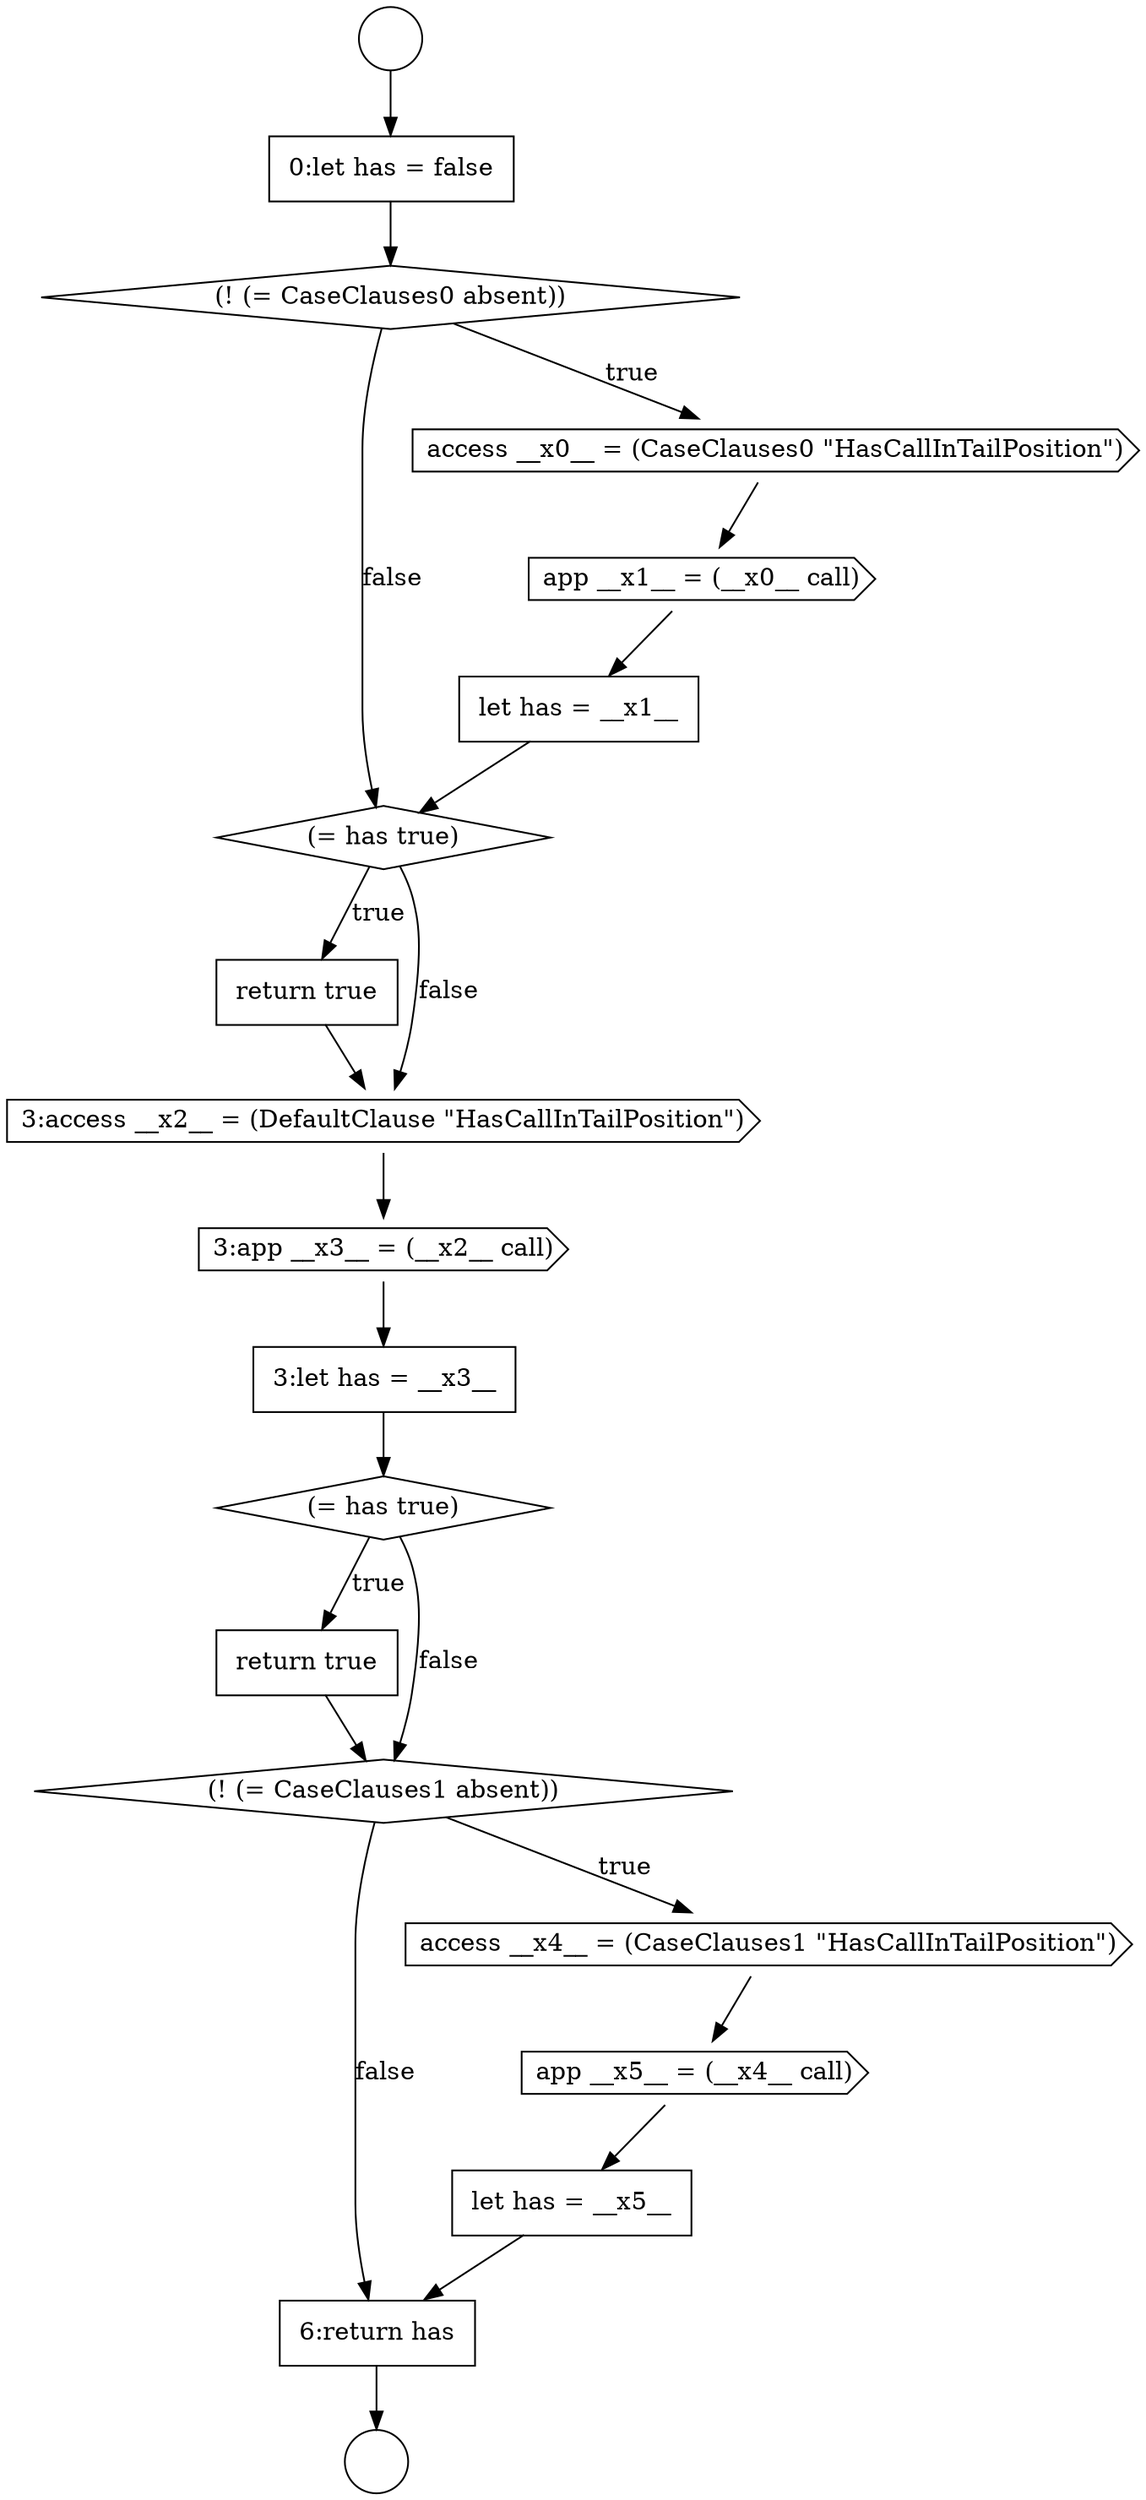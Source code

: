 digraph {
  node9273 [shape=none, margin=0, label=<<font color="black">
    <table border="0" cellborder="1" cellspacing="0" cellpadding="10">
      <tr><td align="left">return true</td></tr>
    </table>
  </font>> color="black" fillcolor="white" style=filled]
  node9268 [shape=diamond, label=<<font color="black">(! (= CaseClauses0 absent))</font>> color="black" fillcolor="white" style=filled]
  node9278 [shape=none, margin=0, label=<<font color="black">
    <table border="0" cellborder="1" cellspacing="0" cellpadding="10">
      <tr><td align="left">return true</td></tr>
    </table>
  </font>> color="black" fillcolor="white" style=filled]
  node9266 [shape=circle label=" " color="black" fillcolor="white" style=filled]
  node9283 [shape=none, margin=0, label=<<font color="black">
    <table border="0" cellborder="1" cellspacing="0" cellpadding="10">
      <tr><td align="left">6:return has</td></tr>
    </table>
  </font>> color="black" fillcolor="white" style=filled]
  node9272 [shape=diamond, label=<<font color="black">(= has true)</font>> color="black" fillcolor="white" style=filled]
  node9277 [shape=diamond, label=<<font color="black">(= has true)</font>> color="black" fillcolor="white" style=filled]
  node9269 [shape=cds, label=<<font color="black">access __x0__ = (CaseClauses0 &quot;HasCallInTailPosition&quot;)</font>> color="black" fillcolor="white" style=filled]
  node9276 [shape=none, margin=0, label=<<font color="black">
    <table border="0" cellborder="1" cellspacing="0" cellpadding="10">
      <tr><td align="left">3:let has = __x3__</td></tr>
    </table>
  </font>> color="black" fillcolor="white" style=filled]
  node9270 [shape=cds, label=<<font color="black">app __x1__ = (__x0__ call)</font>> color="black" fillcolor="white" style=filled]
  node9281 [shape=cds, label=<<font color="black">app __x5__ = (__x4__ call)</font>> color="black" fillcolor="white" style=filled]
  node9274 [shape=cds, label=<<font color="black">3:access __x2__ = (DefaultClause &quot;HasCallInTailPosition&quot;)</font>> color="black" fillcolor="white" style=filled]
  node9279 [shape=diamond, label=<<font color="black">(! (= CaseClauses1 absent))</font>> color="black" fillcolor="white" style=filled]
  node9267 [shape=none, margin=0, label=<<font color="black">
    <table border="0" cellborder="1" cellspacing="0" cellpadding="10">
      <tr><td align="left">0:let has = false</td></tr>
    </table>
  </font>> color="black" fillcolor="white" style=filled]
  node9275 [shape=cds, label=<<font color="black">3:app __x3__ = (__x2__ call)</font>> color="black" fillcolor="white" style=filled]
  node9280 [shape=cds, label=<<font color="black">access __x4__ = (CaseClauses1 &quot;HasCallInTailPosition&quot;)</font>> color="black" fillcolor="white" style=filled]
  node9271 [shape=none, margin=0, label=<<font color="black">
    <table border="0" cellborder="1" cellspacing="0" cellpadding="10">
      <tr><td align="left">let has = __x1__</td></tr>
    </table>
  </font>> color="black" fillcolor="white" style=filled]
  node9265 [shape=circle label=" " color="black" fillcolor="white" style=filled]
  node9282 [shape=none, margin=0, label=<<font color="black">
    <table border="0" cellborder="1" cellspacing="0" cellpadding="10">
      <tr><td align="left">let has = __x5__</td></tr>
    </table>
  </font>> color="black" fillcolor="white" style=filled]
  node9274 -> node9275 [ color="black"]
  node9265 -> node9267 [ color="black"]
  node9281 -> node9282 [ color="black"]
  node9277 -> node9278 [label=<<font color="black">true</font>> color="black"]
  node9277 -> node9279 [label=<<font color="black">false</font>> color="black"]
  node9278 -> node9279 [ color="black"]
  node9271 -> node9272 [ color="black"]
  node9269 -> node9270 [ color="black"]
  node9268 -> node9269 [label=<<font color="black">true</font>> color="black"]
  node9268 -> node9272 [label=<<font color="black">false</font>> color="black"]
  node9272 -> node9273 [label=<<font color="black">true</font>> color="black"]
  node9272 -> node9274 [label=<<font color="black">false</font>> color="black"]
  node9283 -> node9266 [ color="black"]
  node9280 -> node9281 [ color="black"]
  node9282 -> node9283 [ color="black"]
  node9279 -> node9280 [label=<<font color="black">true</font>> color="black"]
  node9279 -> node9283 [label=<<font color="black">false</font>> color="black"]
  node9276 -> node9277 [ color="black"]
  node9273 -> node9274 [ color="black"]
  node9275 -> node9276 [ color="black"]
  node9270 -> node9271 [ color="black"]
  node9267 -> node9268 [ color="black"]
}
